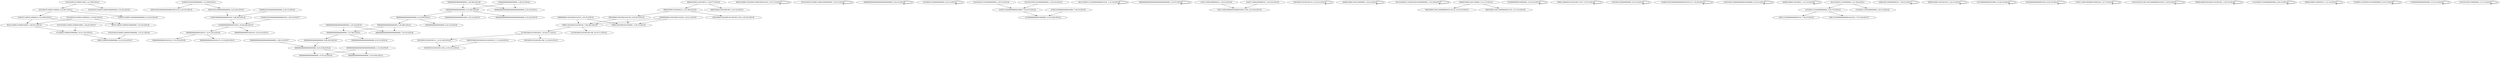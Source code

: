 digraph G {
    "0010110000110000010000_7-28:301-LEN:22" -> "0110000110000010000000_10-31:310-LEN:22";
    "010001010010000000000_1-21:269-LEN:21" -> "000101001000000000000010010110_3-33:35-LEN:30";
    "010001010010000000000_1-21:269-LEN:21" -> "00010100100000000000000_3-25:243-LEN:23";
    "000000000000000000000000000_1-28:14-LEN:27" -> "0000000000000000000000_10-31:338-LEN:22";
    "10010001010100100111_12-31:293-LEN:20" -> "001000101010010011100_13-33:312-LEN:21";
    "000101000011001000110000100010100_1-33:172-LEN:33" -> "000101000011001000110000100010100_1-33:172-LEN:33";
    "00000000000000100101_12-31:225-LEN:20" -> "00000000000001001010_13-33:19-LEN:20";
    "00000000000000100101_12-31:225-LEN:20" -> "000000000000010010110_13-33:209-LEN:21";
    "01010100101100001100001000000000_1-33:27-LEN:32" -> "01010100101100001100001000000000_1-33:27-LEN:32";
    "000000000000000000000000000000_2-32:15-LEN:30" -> "000000000000000000000000000000_2-32:15-LEN:30";
    "010101001010000110000010000000_1-31:21-LEN:30" -> "000011000001000000000_13-33:316-LEN:21";
    "1010000110100000000000_4-25:15-LEN:22" -> "1010000110100000000000_4-25:15-LEN:22";
    "010000000000000010010_10-30:238-LEN:21" -> "00000000000000100101_12-31:225-LEN:20";
    "010000000000000010010_10-30:238-LEN:21" -> "000000000000001001010_12-33:16-LEN:21";
    "000000000000000000000000_1-25:18-LEN:24" -> "000000000000000000000_7-27:342-LEN:21";
    "000000000000000000000000_1-25:18-LEN:24" -> "00000000000000000000000000_7-33:33-LEN:26";
    "000000000110010001010100_1-25:19-LEN:24" -> "0000110010001010100001_7-29:15-LEN:22";
    "000000000110010001010100_1-25:19-LEN:24" -> "0000110010001010100100_7-28:346-LEN:22";
    "010100100110100000000000_1-25:15-LEN:24" -> "010011010000000000010000_7-30:215-LEN:24";
    "001101000111010000000000010101_1-31:16-LEN:30" -> "001101000111010000000000010101_1-31:16-LEN:30";
    "000000000000000000000_3-23:365-LEN:21" -> "00000000000000000000_5-25:14-LEN:20";
    "000000000000000000000_3-23:365-LEN:21" -> "000000000000000000000_5-25:360-LEN:21";
    "00000000000000000000000000000000_1-33:37-LEN:32" -> "00000000000000000000000000000000_1-33:37-LEN:32";
    "11001110001000000010_1-20:14-LEN:20" -> "10011100010000000100000100011100_2-33:120-LEN:32";
    "10010001010100100110_12-32:14-LEN:20" -> "10010001010100100110_12-32:14-LEN:20";
    "00000100001100110000000_1-24:14-LEN:23" -> "00000100001100110000000_1-24:14-LEN:23";
    "001101000011101000100101000000000_1-33:138-LEN:33" -> "001101000011101000100101000000000_1-33:138-LEN:33";
    "0000000000000000000000_10-31:338-LEN:22" -> "00000000000000000000_13-33:14-LEN:20";
    "0000000000000000000000_10-31:338-LEN:22" -> "000000000000000000000_13-33:330-LEN:21";
    "000001000011001100000_1-21:112-LEN:21" -> "0001000011001100000000010110110_3-33:103-LEN:31";
    "000001000011001100000_1-21:112-LEN:21" -> "0001000011001100000000101101_3-31:16-LEN:28";
    "000000000000000000000000000000_1-31:18-LEN:30" -> "00000000000000000000_13-33:14-LEN:20";
    "000000000000000000000000000000_1-31:18-LEN:30" -> "000000000000000000000_13-33:330-LEN:21";
    "010101000110000110000010000_1-28:25-LEN:27" -> "0110000110000010000000_10-31:310-LEN:22";
    "010010110000110000010_5-25:299-LEN:21" -> "0010110000110000010000_7-28:301-LEN:22";
    "010010110000110000010_5-25:299-LEN:21" -> "00101100001100000100000000_7-33:18-LEN:26";
    "010101001011000011000_1-21:309-LEN:21" -> "010100101100001100001000000000_3-33:22-LEN:30";
    "010101001011000011000_1-21:309-LEN:21" -> "010100101100001100000_3-23:307-LEN:21";
    "010100010110000110000010_1-25:20-LEN:24" -> "0010110000110000010000_7-28:301-LEN:22";
    "010100010110000110000010_1-25:20-LEN:24" -> "00101100001100000100000000_7-33:18-LEN:26";
    "01000000000010000000_13-33:14-LEN:20" -> "01000000000010000000_13-33:14-LEN:20";
    "00001100000101010010011100_7-33:15-LEN:26" -> "00001100000101010010011100_7-33:15-LEN:26";
    "0000110010001010100100_7-28:346-LEN:22" -> "011001000101010010011_10-30:311-LEN:21";
    "0000110010001010100100_7-28:346-LEN:22" -> "01100100010101001001100_10-33:17-LEN:23";
    "00001000011001000101_2-21:384-LEN:20" -> "000100001100100010110010011100_3-33:32-LEN:30";
    "00001000011001000101_2-21:384-LEN:20" -> "00010000110010001010100_3-25:341-LEN:23";
    "00000000000000000000_1-20:384-LEN:20" -> "0000000000000000000000000000000_2-33:16-LEN:31";
    "00000000000000000000_1-20:384-LEN:20" -> "00000000000000000000_2-21:402-LEN:20";
    "01010010100000000000_5-25:14-LEN:20" -> "01010010100000000000_5-25:14-LEN:20";
    "010011010000000000010000_7-30:215-LEN:24" -> "1010000000000010000000_12-33:230-LEN:22";
    "0100100000000000000100_7-28:243-LEN:22" -> "010000000000000010010_10-30:238-LEN:21";
    "00000000000000000000_2-21:402-LEN:20" -> "000000000000000000000_3-23:365-LEN:21";
    "00000000000000000000_2-21:402-LEN:20" -> "00000000000000000001000_3-25:14-LEN:23";
    "00000000000000000000_2-21:402-LEN:20" -> "000000000000000000000000000000_3-33:32-LEN:30";
    "00000100001100100010_1-20:377-LEN:20" -> "00001000011001000101_2-21:384-LEN:20";
    "00000100001100100010_1-20:377-LEN:20" -> "000010000110010001001_2-23:14-LEN:21";
    "0101010100110100000000000_1-25:210-LEN:25" -> "010011010000000000010000_7-30:215-LEN:24";
    "01000101001000000000000010010110_1-33:30-LEN:32" -> "01000101001000000000000010010110_1-33:30-LEN:32";
    "100000100100000000000000_2-25:15-LEN:24" -> "0100100000000000000100_7-28:243-LEN:22";
    "010101001100000000000010000000_3-33:15-LEN:30" -> "010101001100000000000010000000_3-33:15-LEN:30";
    "01001110001000000010_1-20:120-LEN:20" -> "10011100010000000100000100011100_2-33:120-LEN:32";
    "00000100001100100011_1-21:14-LEN:20" -> "00000100001100100011_1-21:14-LEN:20";
    "11010001110100000000000_3-25:170-LEN:23" -> "00011101000000000001010_7-30:15-LEN:23";
    "11010001110100000000000_3-25:170-LEN:23" -> "000111010000000000001010101_7-33:149-LEN:27";
    "000010011000000000101_7-28:14-LEN:21" -> "000010011000000000101_7-28:14-LEN:21";
    "000001000011001001010_1-22:15-LEN:21" -> "000001000011001001010_1-22:15-LEN:21";
    "010001010100000000000000100_1-28:15-LEN:27" -> "010000000000000010010_10-30:238-LEN:21";
    "01010000000000010000_10-30:14-LEN:20" -> "01010000000000010000_10-30:14-LEN:20";
    "00000000000000000000_9-28:325-LEN:20" -> "0000000000000000000000_10-31:338-LEN:22";
    "00010000110010001010100_3-25:341-LEN:23" -> "0000110010001010100001_7-29:15-LEN:22";
    "00010000110010001010100_3-25:341-LEN:23" -> "0000110010001010100100_7-28:346-LEN:22";
    "0000000000110010001010100_1-25:21-LEN:25" -> "0000110010001010100001_7-29:15-LEN:22";
    "0000000000110010001010100_1-25:21-LEN:25" -> "0000110010001010100100_7-28:346-LEN:22";
    "010100101100001100000_3-23:307-LEN:21" -> "0100101100001100000000000000_5-33:23-LEN:28";
    "010100101100001100000_3-23:307-LEN:21" -> "010010110000110000010_5-25:299-LEN:21";
    "001000000000000010010_9-30:14-LEN:21" -> "001000000000000010010_9-30:14-LEN:21";
    "01001110001000000010000100_1-27:15-LEN:26" -> "01001110001000000010000100_1-27:15-LEN:26";
    "011001000101010010011_10-30:311-LEN:21" -> "10010001010100100111_12-31:293-LEN:20";
    "011001000101010010011_10-30:311-LEN:21" -> "100100010101001001100_12-33:20-LEN:21";
    "010101010011001100100000000010100_1-33:52-LEN:33" -> "010101010011001100100000000010100_1-33:52-LEN:33";
    "0000010000100100010101001001_1-29:15-LEN:28" -> "0000010000100100010101001001_1-29:15-LEN:28";
    "10000000000000000000_1-20:23-LEN:20" -> "0000000000000000000000000000000_2-33:16-LEN:31";
    "10000000000000000000_1-20:23-LEN:20" -> "00000000000000000000_2-21:402-LEN:20";
    "01001010000000000010000_7-30:16-LEN:23" -> "1010000000000010000000_12-33:230-LEN:22";
    "000000000000000000000_7-27:342-LEN:21" -> "00000000000000000000_9-28:325-LEN:20";
    "000000000000000000000_7-27:342-LEN:21" -> "000000000000000000000000_9-33:15-LEN:24";
    "011010001101000000000000_2-26:15-LEN:24" -> "011010001101000000000000_2-26:15-LEN:24";
    "00010100100000000000000_3-25:243-LEN:23" -> "0100100000000000000100_7-28:243-LEN:22";
    "00000100001100000101_1-21:16-LEN:20" -> "00000100001100000101_1-21:16-LEN:20";
    "0100001110100010101000000000_5-33:15-LEN:28" -> "0100001110100010101000000000_5-33:15-LEN:28";
    "000001000010010001010100100111_1-31:40-LEN:30" -> "001000101010010011100_13-33:312-LEN:21";
    "01000000000000000000_13-33:14-LEN:20" -> "01000000000000000000_13-33:14-LEN:20";
    "0110000110000010000000_10-31:310-LEN:22" -> "000011000001000000000_13-33:316-LEN:21";
    "000000000000000000000_5-25:360-LEN:21" -> "000000000000000000000_7-27:342-LEN:21";
    "000000000000000000000_5-25:360-LEN:21" -> "00000000000000000000000000_7-33:33-LEN:26";
    "01010101001100000000_1-21:15-LEN:20" -> "01010101001100000000_1-21:15-LEN:20";
    "001101000111010000000_1-21:182-LEN:21" -> "1101000111010000000000_3-25:14-LEN:22";
    "001101000111010000000_1-21:182-LEN:21" -> "11010001110100000000000_3-25:170-LEN:23";
}
